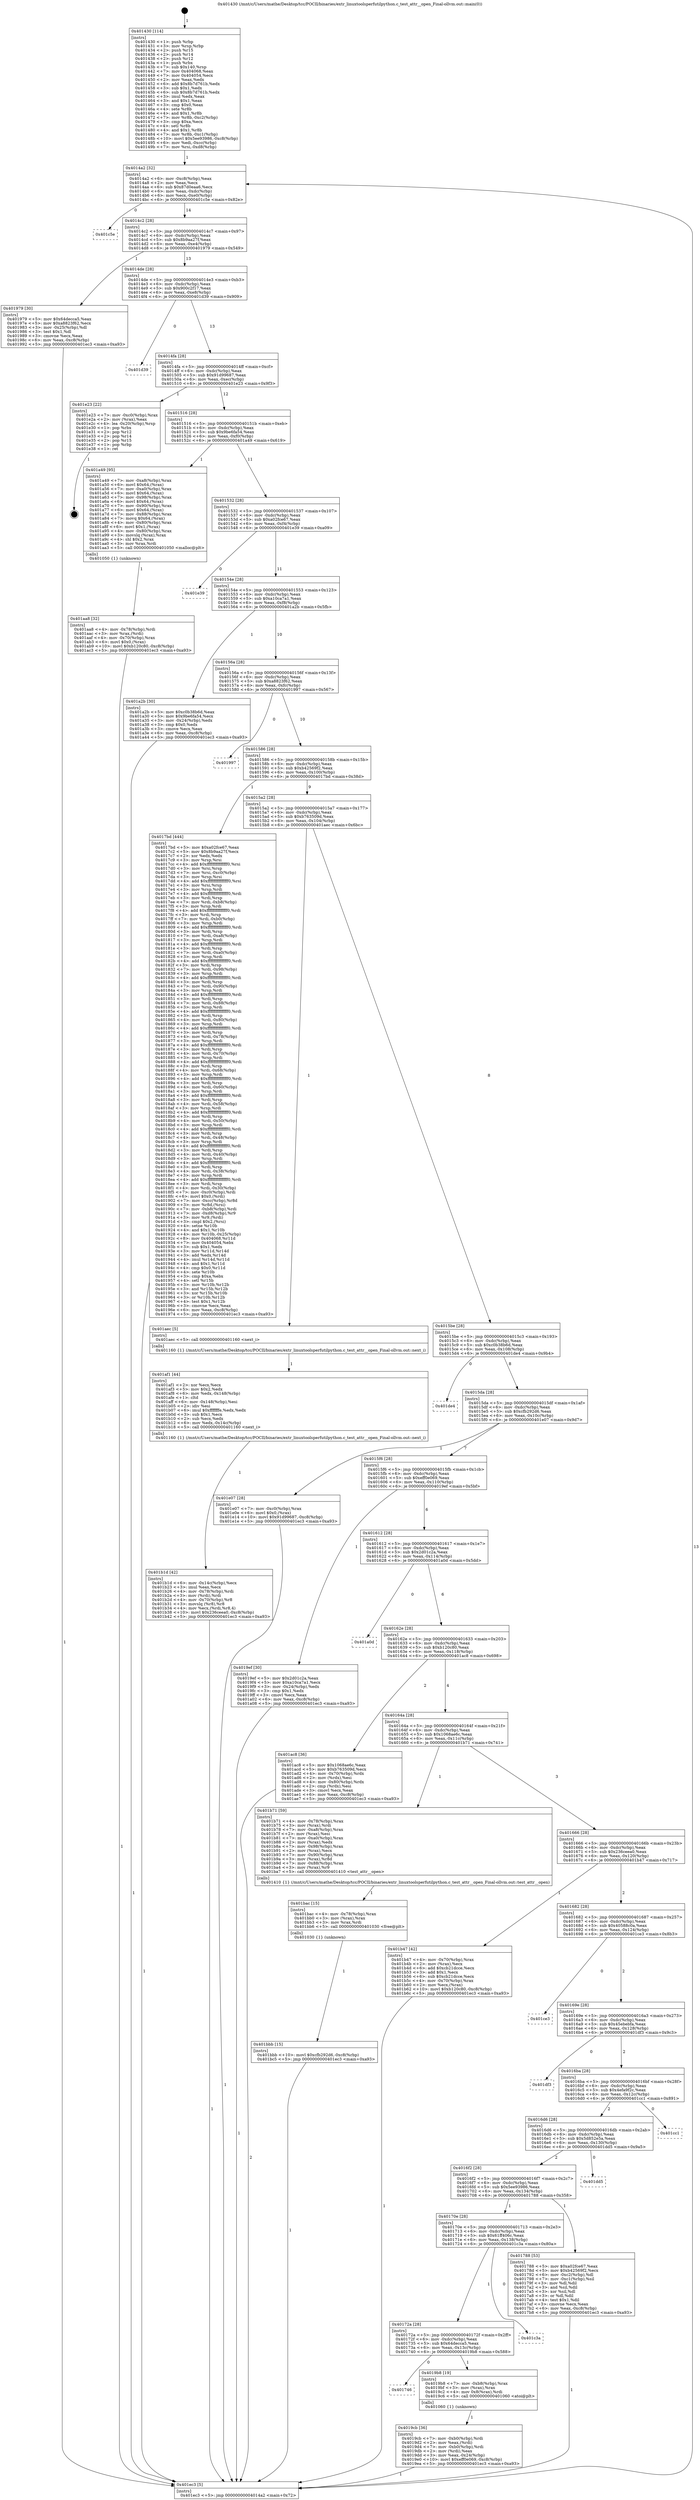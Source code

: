 digraph "0x401430" {
  label = "0x401430 (/mnt/c/Users/mathe/Desktop/tcc/POCII/binaries/extr_linuxtoolsperfutilpython.c_test_attr__open_Final-ollvm.out::main(0))"
  labelloc = "t"
  node[shape=record]

  Entry [label="",width=0.3,height=0.3,shape=circle,fillcolor=black,style=filled]
  "0x4014a2" [label="{
     0x4014a2 [32]\l
     | [instrs]\l
     &nbsp;&nbsp;0x4014a2 \<+6\>: mov -0xc8(%rbp),%eax\l
     &nbsp;&nbsp;0x4014a8 \<+2\>: mov %eax,%ecx\l
     &nbsp;&nbsp;0x4014aa \<+6\>: sub $0x87d0eaa6,%ecx\l
     &nbsp;&nbsp;0x4014b0 \<+6\>: mov %eax,-0xdc(%rbp)\l
     &nbsp;&nbsp;0x4014b6 \<+6\>: mov %ecx,-0xe0(%rbp)\l
     &nbsp;&nbsp;0x4014bc \<+6\>: je 0000000000401c5e \<main+0x82e\>\l
  }"]
  "0x401c5e" [label="{
     0x401c5e\l
  }", style=dashed]
  "0x4014c2" [label="{
     0x4014c2 [28]\l
     | [instrs]\l
     &nbsp;&nbsp;0x4014c2 \<+5\>: jmp 00000000004014c7 \<main+0x97\>\l
     &nbsp;&nbsp;0x4014c7 \<+6\>: mov -0xdc(%rbp),%eax\l
     &nbsp;&nbsp;0x4014cd \<+5\>: sub $0x8b9aa27f,%eax\l
     &nbsp;&nbsp;0x4014d2 \<+6\>: mov %eax,-0xe4(%rbp)\l
     &nbsp;&nbsp;0x4014d8 \<+6\>: je 0000000000401979 \<main+0x549\>\l
  }"]
  Exit [label="",width=0.3,height=0.3,shape=circle,fillcolor=black,style=filled,peripheries=2]
  "0x401979" [label="{
     0x401979 [30]\l
     | [instrs]\l
     &nbsp;&nbsp;0x401979 \<+5\>: mov $0x64decca5,%eax\l
     &nbsp;&nbsp;0x40197e \<+5\>: mov $0xa8823f62,%ecx\l
     &nbsp;&nbsp;0x401983 \<+3\>: mov -0x25(%rbp),%dl\l
     &nbsp;&nbsp;0x401986 \<+3\>: test $0x1,%dl\l
     &nbsp;&nbsp;0x401989 \<+3\>: cmovne %ecx,%eax\l
     &nbsp;&nbsp;0x40198c \<+6\>: mov %eax,-0xc8(%rbp)\l
     &nbsp;&nbsp;0x401992 \<+5\>: jmp 0000000000401ec3 \<main+0xa93\>\l
  }"]
  "0x4014de" [label="{
     0x4014de [28]\l
     | [instrs]\l
     &nbsp;&nbsp;0x4014de \<+5\>: jmp 00000000004014e3 \<main+0xb3\>\l
     &nbsp;&nbsp;0x4014e3 \<+6\>: mov -0xdc(%rbp),%eax\l
     &nbsp;&nbsp;0x4014e9 \<+5\>: sub $0x900c2f17,%eax\l
     &nbsp;&nbsp;0x4014ee \<+6\>: mov %eax,-0xe8(%rbp)\l
     &nbsp;&nbsp;0x4014f4 \<+6\>: je 0000000000401d39 \<main+0x909\>\l
  }"]
  "0x401bbb" [label="{
     0x401bbb [15]\l
     | [instrs]\l
     &nbsp;&nbsp;0x401bbb \<+10\>: movl $0xcfb292d6,-0xc8(%rbp)\l
     &nbsp;&nbsp;0x401bc5 \<+5\>: jmp 0000000000401ec3 \<main+0xa93\>\l
  }"]
  "0x401d39" [label="{
     0x401d39\l
  }", style=dashed]
  "0x4014fa" [label="{
     0x4014fa [28]\l
     | [instrs]\l
     &nbsp;&nbsp;0x4014fa \<+5\>: jmp 00000000004014ff \<main+0xcf\>\l
     &nbsp;&nbsp;0x4014ff \<+6\>: mov -0xdc(%rbp),%eax\l
     &nbsp;&nbsp;0x401505 \<+5\>: sub $0x91d99687,%eax\l
     &nbsp;&nbsp;0x40150a \<+6\>: mov %eax,-0xec(%rbp)\l
     &nbsp;&nbsp;0x401510 \<+6\>: je 0000000000401e23 \<main+0x9f3\>\l
  }"]
  "0x401bac" [label="{
     0x401bac [15]\l
     | [instrs]\l
     &nbsp;&nbsp;0x401bac \<+4\>: mov -0x78(%rbp),%rax\l
     &nbsp;&nbsp;0x401bb0 \<+3\>: mov (%rax),%rax\l
     &nbsp;&nbsp;0x401bb3 \<+3\>: mov %rax,%rdi\l
     &nbsp;&nbsp;0x401bb6 \<+5\>: call 0000000000401030 \<free@plt\>\l
     | [calls]\l
     &nbsp;&nbsp;0x401030 \{1\} (unknown)\l
  }"]
  "0x401e23" [label="{
     0x401e23 [22]\l
     | [instrs]\l
     &nbsp;&nbsp;0x401e23 \<+7\>: mov -0xc0(%rbp),%rax\l
     &nbsp;&nbsp;0x401e2a \<+2\>: mov (%rax),%eax\l
     &nbsp;&nbsp;0x401e2c \<+4\>: lea -0x20(%rbp),%rsp\l
     &nbsp;&nbsp;0x401e30 \<+1\>: pop %rbx\l
     &nbsp;&nbsp;0x401e31 \<+2\>: pop %r12\l
     &nbsp;&nbsp;0x401e33 \<+2\>: pop %r14\l
     &nbsp;&nbsp;0x401e35 \<+2\>: pop %r15\l
     &nbsp;&nbsp;0x401e37 \<+1\>: pop %rbp\l
     &nbsp;&nbsp;0x401e38 \<+1\>: ret\l
  }"]
  "0x401516" [label="{
     0x401516 [28]\l
     | [instrs]\l
     &nbsp;&nbsp;0x401516 \<+5\>: jmp 000000000040151b \<main+0xeb\>\l
     &nbsp;&nbsp;0x40151b \<+6\>: mov -0xdc(%rbp),%eax\l
     &nbsp;&nbsp;0x401521 \<+5\>: sub $0x9be6fa54,%eax\l
     &nbsp;&nbsp;0x401526 \<+6\>: mov %eax,-0xf0(%rbp)\l
     &nbsp;&nbsp;0x40152c \<+6\>: je 0000000000401a49 \<main+0x619\>\l
  }"]
  "0x401b1d" [label="{
     0x401b1d [42]\l
     | [instrs]\l
     &nbsp;&nbsp;0x401b1d \<+6\>: mov -0x14c(%rbp),%ecx\l
     &nbsp;&nbsp;0x401b23 \<+3\>: imul %eax,%ecx\l
     &nbsp;&nbsp;0x401b26 \<+4\>: mov -0x78(%rbp),%rdi\l
     &nbsp;&nbsp;0x401b2a \<+3\>: mov (%rdi),%rdi\l
     &nbsp;&nbsp;0x401b2d \<+4\>: mov -0x70(%rbp),%r8\l
     &nbsp;&nbsp;0x401b31 \<+3\>: movslq (%r8),%r8\l
     &nbsp;&nbsp;0x401b34 \<+4\>: mov %ecx,(%rdi,%r8,4)\l
     &nbsp;&nbsp;0x401b38 \<+10\>: movl $0x236ceea0,-0xc8(%rbp)\l
     &nbsp;&nbsp;0x401b42 \<+5\>: jmp 0000000000401ec3 \<main+0xa93\>\l
  }"]
  "0x401a49" [label="{
     0x401a49 [95]\l
     | [instrs]\l
     &nbsp;&nbsp;0x401a49 \<+7\>: mov -0xa8(%rbp),%rax\l
     &nbsp;&nbsp;0x401a50 \<+6\>: movl $0x64,(%rax)\l
     &nbsp;&nbsp;0x401a56 \<+7\>: mov -0xa0(%rbp),%rax\l
     &nbsp;&nbsp;0x401a5d \<+6\>: movl $0x64,(%rax)\l
     &nbsp;&nbsp;0x401a63 \<+7\>: mov -0x98(%rbp),%rax\l
     &nbsp;&nbsp;0x401a6a \<+6\>: movl $0x64,(%rax)\l
     &nbsp;&nbsp;0x401a70 \<+7\>: mov -0x90(%rbp),%rax\l
     &nbsp;&nbsp;0x401a77 \<+6\>: movl $0x64,(%rax)\l
     &nbsp;&nbsp;0x401a7d \<+7\>: mov -0x88(%rbp),%rax\l
     &nbsp;&nbsp;0x401a84 \<+7\>: movq $0x64,(%rax)\l
     &nbsp;&nbsp;0x401a8b \<+4\>: mov -0x80(%rbp),%rax\l
     &nbsp;&nbsp;0x401a8f \<+6\>: movl $0x1,(%rax)\l
     &nbsp;&nbsp;0x401a95 \<+4\>: mov -0x80(%rbp),%rax\l
     &nbsp;&nbsp;0x401a99 \<+3\>: movslq (%rax),%rax\l
     &nbsp;&nbsp;0x401a9c \<+4\>: shl $0x2,%rax\l
     &nbsp;&nbsp;0x401aa0 \<+3\>: mov %rax,%rdi\l
     &nbsp;&nbsp;0x401aa3 \<+5\>: call 0000000000401050 \<malloc@plt\>\l
     | [calls]\l
     &nbsp;&nbsp;0x401050 \{1\} (unknown)\l
  }"]
  "0x401532" [label="{
     0x401532 [28]\l
     | [instrs]\l
     &nbsp;&nbsp;0x401532 \<+5\>: jmp 0000000000401537 \<main+0x107\>\l
     &nbsp;&nbsp;0x401537 \<+6\>: mov -0xdc(%rbp),%eax\l
     &nbsp;&nbsp;0x40153d \<+5\>: sub $0xa02fce67,%eax\l
     &nbsp;&nbsp;0x401542 \<+6\>: mov %eax,-0xf4(%rbp)\l
     &nbsp;&nbsp;0x401548 \<+6\>: je 0000000000401e39 \<main+0xa09\>\l
  }"]
  "0x401af1" [label="{
     0x401af1 [44]\l
     | [instrs]\l
     &nbsp;&nbsp;0x401af1 \<+2\>: xor %ecx,%ecx\l
     &nbsp;&nbsp;0x401af3 \<+5\>: mov $0x2,%edx\l
     &nbsp;&nbsp;0x401af8 \<+6\>: mov %edx,-0x148(%rbp)\l
     &nbsp;&nbsp;0x401afe \<+1\>: cltd\l
     &nbsp;&nbsp;0x401aff \<+6\>: mov -0x148(%rbp),%esi\l
     &nbsp;&nbsp;0x401b05 \<+2\>: idiv %esi\l
     &nbsp;&nbsp;0x401b07 \<+6\>: imul $0xfffffffe,%edx,%edx\l
     &nbsp;&nbsp;0x401b0d \<+3\>: sub $0x1,%ecx\l
     &nbsp;&nbsp;0x401b10 \<+2\>: sub %ecx,%edx\l
     &nbsp;&nbsp;0x401b12 \<+6\>: mov %edx,-0x14c(%rbp)\l
     &nbsp;&nbsp;0x401b18 \<+5\>: call 0000000000401160 \<next_i\>\l
     | [calls]\l
     &nbsp;&nbsp;0x401160 \{1\} (/mnt/c/Users/mathe/Desktop/tcc/POCII/binaries/extr_linuxtoolsperfutilpython.c_test_attr__open_Final-ollvm.out::next_i)\l
  }"]
  "0x401e39" [label="{
     0x401e39\l
  }", style=dashed]
  "0x40154e" [label="{
     0x40154e [28]\l
     | [instrs]\l
     &nbsp;&nbsp;0x40154e \<+5\>: jmp 0000000000401553 \<main+0x123\>\l
     &nbsp;&nbsp;0x401553 \<+6\>: mov -0xdc(%rbp),%eax\l
     &nbsp;&nbsp;0x401559 \<+5\>: sub $0xa10ca7a1,%eax\l
     &nbsp;&nbsp;0x40155e \<+6\>: mov %eax,-0xf8(%rbp)\l
     &nbsp;&nbsp;0x401564 \<+6\>: je 0000000000401a2b \<main+0x5fb\>\l
  }"]
  "0x401aa8" [label="{
     0x401aa8 [32]\l
     | [instrs]\l
     &nbsp;&nbsp;0x401aa8 \<+4\>: mov -0x78(%rbp),%rdi\l
     &nbsp;&nbsp;0x401aac \<+3\>: mov %rax,(%rdi)\l
     &nbsp;&nbsp;0x401aaf \<+4\>: mov -0x70(%rbp),%rax\l
     &nbsp;&nbsp;0x401ab3 \<+6\>: movl $0x0,(%rax)\l
     &nbsp;&nbsp;0x401ab9 \<+10\>: movl $0xb120c80,-0xc8(%rbp)\l
     &nbsp;&nbsp;0x401ac3 \<+5\>: jmp 0000000000401ec3 \<main+0xa93\>\l
  }"]
  "0x401a2b" [label="{
     0x401a2b [30]\l
     | [instrs]\l
     &nbsp;&nbsp;0x401a2b \<+5\>: mov $0xc0b38b6d,%eax\l
     &nbsp;&nbsp;0x401a30 \<+5\>: mov $0x9be6fa54,%ecx\l
     &nbsp;&nbsp;0x401a35 \<+3\>: mov -0x24(%rbp),%edx\l
     &nbsp;&nbsp;0x401a38 \<+3\>: cmp $0x0,%edx\l
     &nbsp;&nbsp;0x401a3b \<+3\>: cmove %ecx,%eax\l
     &nbsp;&nbsp;0x401a3e \<+6\>: mov %eax,-0xc8(%rbp)\l
     &nbsp;&nbsp;0x401a44 \<+5\>: jmp 0000000000401ec3 \<main+0xa93\>\l
  }"]
  "0x40156a" [label="{
     0x40156a [28]\l
     | [instrs]\l
     &nbsp;&nbsp;0x40156a \<+5\>: jmp 000000000040156f \<main+0x13f\>\l
     &nbsp;&nbsp;0x40156f \<+6\>: mov -0xdc(%rbp),%eax\l
     &nbsp;&nbsp;0x401575 \<+5\>: sub $0xa8823f62,%eax\l
     &nbsp;&nbsp;0x40157a \<+6\>: mov %eax,-0xfc(%rbp)\l
     &nbsp;&nbsp;0x401580 \<+6\>: je 0000000000401997 \<main+0x567\>\l
  }"]
  "0x4019cb" [label="{
     0x4019cb [36]\l
     | [instrs]\l
     &nbsp;&nbsp;0x4019cb \<+7\>: mov -0xb0(%rbp),%rdi\l
     &nbsp;&nbsp;0x4019d2 \<+2\>: mov %eax,(%rdi)\l
     &nbsp;&nbsp;0x4019d4 \<+7\>: mov -0xb0(%rbp),%rdi\l
     &nbsp;&nbsp;0x4019db \<+2\>: mov (%rdi),%eax\l
     &nbsp;&nbsp;0x4019dd \<+3\>: mov %eax,-0x24(%rbp)\l
     &nbsp;&nbsp;0x4019e0 \<+10\>: movl $0xeff0e069,-0xc8(%rbp)\l
     &nbsp;&nbsp;0x4019ea \<+5\>: jmp 0000000000401ec3 \<main+0xa93\>\l
  }"]
  "0x401997" [label="{
     0x401997\l
  }", style=dashed]
  "0x401586" [label="{
     0x401586 [28]\l
     | [instrs]\l
     &nbsp;&nbsp;0x401586 \<+5\>: jmp 000000000040158b \<main+0x15b\>\l
     &nbsp;&nbsp;0x40158b \<+6\>: mov -0xdc(%rbp),%eax\l
     &nbsp;&nbsp;0x401591 \<+5\>: sub $0xb42569f2,%eax\l
     &nbsp;&nbsp;0x401596 \<+6\>: mov %eax,-0x100(%rbp)\l
     &nbsp;&nbsp;0x40159c \<+6\>: je 00000000004017bd \<main+0x38d\>\l
  }"]
  "0x401746" [label="{
     0x401746\l
  }", style=dashed]
  "0x4017bd" [label="{
     0x4017bd [444]\l
     | [instrs]\l
     &nbsp;&nbsp;0x4017bd \<+5\>: mov $0xa02fce67,%eax\l
     &nbsp;&nbsp;0x4017c2 \<+5\>: mov $0x8b9aa27f,%ecx\l
     &nbsp;&nbsp;0x4017c7 \<+2\>: xor %edx,%edx\l
     &nbsp;&nbsp;0x4017c9 \<+3\>: mov %rsp,%rsi\l
     &nbsp;&nbsp;0x4017cc \<+4\>: add $0xfffffffffffffff0,%rsi\l
     &nbsp;&nbsp;0x4017d0 \<+3\>: mov %rsi,%rsp\l
     &nbsp;&nbsp;0x4017d3 \<+7\>: mov %rsi,-0xc0(%rbp)\l
     &nbsp;&nbsp;0x4017da \<+3\>: mov %rsp,%rsi\l
     &nbsp;&nbsp;0x4017dd \<+4\>: add $0xfffffffffffffff0,%rsi\l
     &nbsp;&nbsp;0x4017e1 \<+3\>: mov %rsi,%rsp\l
     &nbsp;&nbsp;0x4017e4 \<+3\>: mov %rsp,%rdi\l
     &nbsp;&nbsp;0x4017e7 \<+4\>: add $0xfffffffffffffff0,%rdi\l
     &nbsp;&nbsp;0x4017eb \<+3\>: mov %rdi,%rsp\l
     &nbsp;&nbsp;0x4017ee \<+7\>: mov %rdi,-0xb8(%rbp)\l
     &nbsp;&nbsp;0x4017f5 \<+3\>: mov %rsp,%rdi\l
     &nbsp;&nbsp;0x4017f8 \<+4\>: add $0xfffffffffffffff0,%rdi\l
     &nbsp;&nbsp;0x4017fc \<+3\>: mov %rdi,%rsp\l
     &nbsp;&nbsp;0x4017ff \<+7\>: mov %rdi,-0xb0(%rbp)\l
     &nbsp;&nbsp;0x401806 \<+3\>: mov %rsp,%rdi\l
     &nbsp;&nbsp;0x401809 \<+4\>: add $0xfffffffffffffff0,%rdi\l
     &nbsp;&nbsp;0x40180d \<+3\>: mov %rdi,%rsp\l
     &nbsp;&nbsp;0x401810 \<+7\>: mov %rdi,-0xa8(%rbp)\l
     &nbsp;&nbsp;0x401817 \<+3\>: mov %rsp,%rdi\l
     &nbsp;&nbsp;0x40181a \<+4\>: add $0xfffffffffffffff0,%rdi\l
     &nbsp;&nbsp;0x40181e \<+3\>: mov %rdi,%rsp\l
     &nbsp;&nbsp;0x401821 \<+7\>: mov %rdi,-0xa0(%rbp)\l
     &nbsp;&nbsp;0x401828 \<+3\>: mov %rsp,%rdi\l
     &nbsp;&nbsp;0x40182b \<+4\>: add $0xfffffffffffffff0,%rdi\l
     &nbsp;&nbsp;0x40182f \<+3\>: mov %rdi,%rsp\l
     &nbsp;&nbsp;0x401832 \<+7\>: mov %rdi,-0x98(%rbp)\l
     &nbsp;&nbsp;0x401839 \<+3\>: mov %rsp,%rdi\l
     &nbsp;&nbsp;0x40183c \<+4\>: add $0xfffffffffffffff0,%rdi\l
     &nbsp;&nbsp;0x401840 \<+3\>: mov %rdi,%rsp\l
     &nbsp;&nbsp;0x401843 \<+7\>: mov %rdi,-0x90(%rbp)\l
     &nbsp;&nbsp;0x40184a \<+3\>: mov %rsp,%rdi\l
     &nbsp;&nbsp;0x40184d \<+4\>: add $0xfffffffffffffff0,%rdi\l
     &nbsp;&nbsp;0x401851 \<+3\>: mov %rdi,%rsp\l
     &nbsp;&nbsp;0x401854 \<+7\>: mov %rdi,-0x88(%rbp)\l
     &nbsp;&nbsp;0x40185b \<+3\>: mov %rsp,%rdi\l
     &nbsp;&nbsp;0x40185e \<+4\>: add $0xfffffffffffffff0,%rdi\l
     &nbsp;&nbsp;0x401862 \<+3\>: mov %rdi,%rsp\l
     &nbsp;&nbsp;0x401865 \<+4\>: mov %rdi,-0x80(%rbp)\l
     &nbsp;&nbsp;0x401869 \<+3\>: mov %rsp,%rdi\l
     &nbsp;&nbsp;0x40186c \<+4\>: add $0xfffffffffffffff0,%rdi\l
     &nbsp;&nbsp;0x401870 \<+3\>: mov %rdi,%rsp\l
     &nbsp;&nbsp;0x401873 \<+4\>: mov %rdi,-0x78(%rbp)\l
     &nbsp;&nbsp;0x401877 \<+3\>: mov %rsp,%rdi\l
     &nbsp;&nbsp;0x40187a \<+4\>: add $0xfffffffffffffff0,%rdi\l
     &nbsp;&nbsp;0x40187e \<+3\>: mov %rdi,%rsp\l
     &nbsp;&nbsp;0x401881 \<+4\>: mov %rdi,-0x70(%rbp)\l
     &nbsp;&nbsp;0x401885 \<+3\>: mov %rsp,%rdi\l
     &nbsp;&nbsp;0x401888 \<+4\>: add $0xfffffffffffffff0,%rdi\l
     &nbsp;&nbsp;0x40188c \<+3\>: mov %rdi,%rsp\l
     &nbsp;&nbsp;0x40188f \<+4\>: mov %rdi,-0x68(%rbp)\l
     &nbsp;&nbsp;0x401893 \<+3\>: mov %rsp,%rdi\l
     &nbsp;&nbsp;0x401896 \<+4\>: add $0xfffffffffffffff0,%rdi\l
     &nbsp;&nbsp;0x40189a \<+3\>: mov %rdi,%rsp\l
     &nbsp;&nbsp;0x40189d \<+4\>: mov %rdi,-0x60(%rbp)\l
     &nbsp;&nbsp;0x4018a1 \<+3\>: mov %rsp,%rdi\l
     &nbsp;&nbsp;0x4018a4 \<+4\>: add $0xfffffffffffffff0,%rdi\l
     &nbsp;&nbsp;0x4018a8 \<+3\>: mov %rdi,%rsp\l
     &nbsp;&nbsp;0x4018ab \<+4\>: mov %rdi,-0x58(%rbp)\l
     &nbsp;&nbsp;0x4018af \<+3\>: mov %rsp,%rdi\l
     &nbsp;&nbsp;0x4018b2 \<+4\>: add $0xfffffffffffffff0,%rdi\l
     &nbsp;&nbsp;0x4018b6 \<+3\>: mov %rdi,%rsp\l
     &nbsp;&nbsp;0x4018b9 \<+4\>: mov %rdi,-0x50(%rbp)\l
     &nbsp;&nbsp;0x4018bd \<+3\>: mov %rsp,%rdi\l
     &nbsp;&nbsp;0x4018c0 \<+4\>: add $0xfffffffffffffff0,%rdi\l
     &nbsp;&nbsp;0x4018c4 \<+3\>: mov %rdi,%rsp\l
     &nbsp;&nbsp;0x4018c7 \<+4\>: mov %rdi,-0x48(%rbp)\l
     &nbsp;&nbsp;0x4018cb \<+3\>: mov %rsp,%rdi\l
     &nbsp;&nbsp;0x4018ce \<+4\>: add $0xfffffffffffffff0,%rdi\l
     &nbsp;&nbsp;0x4018d2 \<+3\>: mov %rdi,%rsp\l
     &nbsp;&nbsp;0x4018d5 \<+4\>: mov %rdi,-0x40(%rbp)\l
     &nbsp;&nbsp;0x4018d9 \<+3\>: mov %rsp,%rdi\l
     &nbsp;&nbsp;0x4018dc \<+4\>: add $0xfffffffffffffff0,%rdi\l
     &nbsp;&nbsp;0x4018e0 \<+3\>: mov %rdi,%rsp\l
     &nbsp;&nbsp;0x4018e3 \<+4\>: mov %rdi,-0x38(%rbp)\l
     &nbsp;&nbsp;0x4018e7 \<+3\>: mov %rsp,%rdi\l
     &nbsp;&nbsp;0x4018ea \<+4\>: add $0xfffffffffffffff0,%rdi\l
     &nbsp;&nbsp;0x4018ee \<+3\>: mov %rdi,%rsp\l
     &nbsp;&nbsp;0x4018f1 \<+4\>: mov %rdi,-0x30(%rbp)\l
     &nbsp;&nbsp;0x4018f5 \<+7\>: mov -0xc0(%rbp),%rdi\l
     &nbsp;&nbsp;0x4018fc \<+6\>: movl $0x0,(%rdi)\l
     &nbsp;&nbsp;0x401902 \<+7\>: mov -0xcc(%rbp),%r8d\l
     &nbsp;&nbsp;0x401909 \<+3\>: mov %r8d,(%rsi)\l
     &nbsp;&nbsp;0x40190c \<+7\>: mov -0xb8(%rbp),%rdi\l
     &nbsp;&nbsp;0x401913 \<+7\>: mov -0xd8(%rbp),%r9\l
     &nbsp;&nbsp;0x40191a \<+3\>: mov %r9,(%rdi)\l
     &nbsp;&nbsp;0x40191d \<+3\>: cmpl $0x2,(%rsi)\l
     &nbsp;&nbsp;0x401920 \<+4\>: setne %r10b\l
     &nbsp;&nbsp;0x401924 \<+4\>: and $0x1,%r10b\l
     &nbsp;&nbsp;0x401928 \<+4\>: mov %r10b,-0x25(%rbp)\l
     &nbsp;&nbsp;0x40192c \<+8\>: mov 0x404068,%r11d\l
     &nbsp;&nbsp;0x401934 \<+7\>: mov 0x404054,%ebx\l
     &nbsp;&nbsp;0x40193b \<+3\>: sub $0x1,%edx\l
     &nbsp;&nbsp;0x40193e \<+3\>: mov %r11d,%r14d\l
     &nbsp;&nbsp;0x401941 \<+3\>: add %edx,%r14d\l
     &nbsp;&nbsp;0x401944 \<+4\>: imul %r14d,%r11d\l
     &nbsp;&nbsp;0x401948 \<+4\>: and $0x1,%r11d\l
     &nbsp;&nbsp;0x40194c \<+4\>: cmp $0x0,%r11d\l
     &nbsp;&nbsp;0x401950 \<+4\>: sete %r10b\l
     &nbsp;&nbsp;0x401954 \<+3\>: cmp $0xa,%ebx\l
     &nbsp;&nbsp;0x401957 \<+4\>: setl %r15b\l
     &nbsp;&nbsp;0x40195b \<+3\>: mov %r10b,%r12b\l
     &nbsp;&nbsp;0x40195e \<+3\>: and %r15b,%r12b\l
     &nbsp;&nbsp;0x401961 \<+3\>: xor %r15b,%r10b\l
     &nbsp;&nbsp;0x401964 \<+3\>: or %r10b,%r12b\l
     &nbsp;&nbsp;0x401967 \<+4\>: test $0x1,%r12b\l
     &nbsp;&nbsp;0x40196b \<+3\>: cmovne %ecx,%eax\l
     &nbsp;&nbsp;0x40196e \<+6\>: mov %eax,-0xc8(%rbp)\l
     &nbsp;&nbsp;0x401974 \<+5\>: jmp 0000000000401ec3 \<main+0xa93\>\l
  }"]
  "0x4015a2" [label="{
     0x4015a2 [28]\l
     | [instrs]\l
     &nbsp;&nbsp;0x4015a2 \<+5\>: jmp 00000000004015a7 \<main+0x177\>\l
     &nbsp;&nbsp;0x4015a7 \<+6\>: mov -0xdc(%rbp),%eax\l
     &nbsp;&nbsp;0x4015ad \<+5\>: sub $0xb763509d,%eax\l
     &nbsp;&nbsp;0x4015b2 \<+6\>: mov %eax,-0x104(%rbp)\l
     &nbsp;&nbsp;0x4015b8 \<+6\>: je 0000000000401aec \<main+0x6bc\>\l
  }"]
  "0x4019b8" [label="{
     0x4019b8 [19]\l
     | [instrs]\l
     &nbsp;&nbsp;0x4019b8 \<+7\>: mov -0xb8(%rbp),%rax\l
     &nbsp;&nbsp;0x4019bf \<+3\>: mov (%rax),%rax\l
     &nbsp;&nbsp;0x4019c2 \<+4\>: mov 0x8(%rax),%rdi\l
     &nbsp;&nbsp;0x4019c6 \<+5\>: call 0000000000401060 \<atoi@plt\>\l
     | [calls]\l
     &nbsp;&nbsp;0x401060 \{1\} (unknown)\l
  }"]
  "0x401aec" [label="{
     0x401aec [5]\l
     | [instrs]\l
     &nbsp;&nbsp;0x401aec \<+5\>: call 0000000000401160 \<next_i\>\l
     | [calls]\l
     &nbsp;&nbsp;0x401160 \{1\} (/mnt/c/Users/mathe/Desktop/tcc/POCII/binaries/extr_linuxtoolsperfutilpython.c_test_attr__open_Final-ollvm.out::next_i)\l
  }"]
  "0x4015be" [label="{
     0x4015be [28]\l
     | [instrs]\l
     &nbsp;&nbsp;0x4015be \<+5\>: jmp 00000000004015c3 \<main+0x193\>\l
     &nbsp;&nbsp;0x4015c3 \<+6\>: mov -0xdc(%rbp),%eax\l
     &nbsp;&nbsp;0x4015c9 \<+5\>: sub $0xc0b38b6d,%eax\l
     &nbsp;&nbsp;0x4015ce \<+6\>: mov %eax,-0x108(%rbp)\l
     &nbsp;&nbsp;0x4015d4 \<+6\>: je 0000000000401de4 \<main+0x9b4\>\l
  }"]
  "0x40172a" [label="{
     0x40172a [28]\l
     | [instrs]\l
     &nbsp;&nbsp;0x40172a \<+5\>: jmp 000000000040172f \<main+0x2ff\>\l
     &nbsp;&nbsp;0x40172f \<+6\>: mov -0xdc(%rbp),%eax\l
     &nbsp;&nbsp;0x401735 \<+5\>: sub $0x64decca5,%eax\l
     &nbsp;&nbsp;0x40173a \<+6\>: mov %eax,-0x13c(%rbp)\l
     &nbsp;&nbsp;0x401740 \<+6\>: je 00000000004019b8 \<main+0x588\>\l
  }"]
  "0x401de4" [label="{
     0x401de4\l
  }", style=dashed]
  "0x4015da" [label="{
     0x4015da [28]\l
     | [instrs]\l
     &nbsp;&nbsp;0x4015da \<+5\>: jmp 00000000004015df \<main+0x1af\>\l
     &nbsp;&nbsp;0x4015df \<+6\>: mov -0xdc(%rbp),%eax\l
     &nbsp;&nbsp;0x4015e5 \<+5\>: sub $0xcfb292d6,%eax\l
     &nbsp;&nbsp;0x4015ea \<+6\>: mov %eax,-0x10c(%rbp)\l
     &nbsp;&nbsp;0x4015f0 \<+6\>: je 0000000000401e07 \<main+0x9d7\>\l
  }"]
  "0x401c3a" [label="{
     0x401c3a\l
  }", style=dashed]
  "0x401e07" [label="{
     0x401e07 [28]\l
     | [instrs]\l
     &nbsp;&nbsp;0x401e07 \<+7\>: mov -0xc0(%rbp),%rax\l
     &nbsp;&nbsp;0x401e0e \<+6\>: movl $0x0,(%rax)\l
     &nbsp;&nbsp;0x401e14 \<+10\>: movl $0x91d99687,-0xc8(%rbp)\l
     &nbsp;&nbsp;0x401e1e \<+5\>: jmp 0000000000401ec3 \<main+0xa93\>\l
  }"]
  "0x4015f6" [label="{
     0x4015f6 [28]\l
     | [instrs]\l
     &nbsp;&nbsp;0x4015f6 \<+5\>: jmp 00000000004015fb \<main+0x1cb\>\l
     &nbsp;&nbsp;0x4015fb \<+6\>: mov -0xdc(%rbp),%eax\l
     &nbsp;&nbsp;0x401601 \<+5\>: sub $0xeff0e069,%eax\l
     &nbsp;&nbsp;0x401606 \<+6\>: mov %eax,-0x110(%rbp)\l
     &nbsp;&nbsp;0x40160c \<+6\>: je 00000000004019ef \<main+0x5bf\>\l
  }"]
  "0x401430" [label="{
     0x401430 [114]\l
     | [instrs]\l
     &nbsp;&nbsp;0x401430 \<+1\>: push %rbp\l
     &nbsp;&nbsp;0x401431 \<+3\>: mov %rsp,%rbp\l
     &nbsp;&nbsp;0x401434 \<+2\>: push %r15\l
     &nbsp;&nbsp;0x401436 \<+2\>: push %r14\l
     &nbsp;&nbsp;0x401438 \<+2\>: push %r12\l
     &nbsp;&nbsp;0x40143a \<+1\>: push %rbx\l
     &nbsp;&nbsp;0x40143b \<+7\>: sub $0x140,%rsp\l
     &nbsp;&nbsp;0x401442 \<+7\>: mov 0x404068,%eax\l
     &nbsp;&nbsp;0x401449 \<+7\>: mov 0x404054,%ecx\l
     &nbsp;&nbsp;0x401450 \<+2\>: mov %eax,%edx\l
     &nbsp;&nbsp;0x401452 \<+6\>: add $0x8b7d761b,%edx\l
     &nbsp;&nbsp;0x401458 \<+3\>: sub $0x1,%edx\l
     &nbsp;&nbsp;0x40145b \<+6\>: sub $0x8b7d761b,%edx\l
     &nbsp;&nbsp;0x401461 \<+3\>: imul %edx,%eax\l
     &nbsp;&nbsp;0x401464 \<+3\>: and $0x1,%eax\l
     &nbsp;&nbsp;0x401467 \<+3\>: cmp $0x0,%eax\l
     &nbsp;&nbsp;0x40146a \<+4\>: sete %r8b\l
     &nbsp;&nbsp;0x40146e \<+4\>: and $0x1,%r8b\l
     &nbsp;&nbsp;0x401472 \<+7\>: mov %r8b,-0xc2(%rbp)\l
     &nbsp;&nbsp;0x401479 \<+3\>: cmp $0xa,%ecx\l
     &nbsp;&nbsp;0x40147c \<+4\>: setl %r8b\l
     &nbsp;&nbsp;0x401480 \<+4\>: and $0x1,%r8b\l
     &nbsp;&nbsp;0x401484 \<+7\>: mov %r8b,-0xc1(%rbp)\l
     &nbsp;&nbsp;0x40148b \<+10\>: movl $0x5ee93986,-0xc8(%rbp)\l
     &nbsp;&nbsp;0x401495 \<+6\>: mov %edi,-0xcc(%rbp)\l
     &nbsp;&nbsp;0x40149b \<+7\>: mov %rsi,-0xd8(%rbp)\l
  }"]
  "0x4019ef" [label="{
     0x4019ef [30]\l
     | [instrs]\l
     &nbsp;&nbsp;0x4019ef \<+5\>: mov $0x2d01c2a,%eax\l
     &nbsp;&nbsp;0x4019f4 \<+5\>: mov $0xa10ca7a1,%ecx\l
     &nbsp;&nbsp;0x4019f9 \<+3\>: mov -0x24(%rbp),%edx\l
     &nbsp;&nbsp;0x4019fc \<+3\>: cmp $0x1,%edx\l
     &nbsp;&nbsp;0x4019ff \<+3\>: cmovl %ecx,%eax\l
     &nbsp;&nbsp;0x401a02 \<+6\>: mov %eax,-0xc8(%rbp)\l
     &nbsp;&nbsp;0x401a08 \<+5\>: jmp 0000000000401ec3 \<main+0xa93\>\l
  }"]
  "0x401612" [label="{
     0x401612 [28]\l
     | [instrs]\l
     &nbsp;&nbsp;0x401612 \<+5\>: jmp 0000000000401617 \<main+0x1e7\>\l
     &nbsp;&nbsp;0x401617 \<+6\>: mov -0xdc(%rbp),%eax\l
     &nbsp;&nbsp;0x40161d \<+5\>: sub $0x2d01c2a,%eax\l
     &nbsp;&nbsp;0x401622 \<+6\>: mov %eax,-0x114(%rbp)\l
     &nbsp;&nbsp;0x401628 \<+6\>: je 0000000000401a0d \<main+0x5dd\>\l
  }"]
  "0x401ec3" [label="{
     0x401ec3 [5]\l
     | [instrs]\l
     &nbsp;&nbsp;0x401ec3 \<+5\>: jmp 00000000004014a2 \<main+0x72\>\l
  }"]
  "0x401a0d" [label="{
     0x401a0d\l
  }", style=dashed]
  "0x40162e" [label="{
     0x40162e [28]\l
     | [instrs]\l
     &nbsp;&nbsp;0x40162e \<+5\>: jmp 0000000000401633 \<main+0x203\>\l
     &nbsp;&nbsp;0x401633 \<+6\>: mov -0xdc(%rbp),%eax\l
     &nbsp;&nbsp;0x401639 \<+5\>: sub $0xb120c80,%eax\l
     &nbsp;&nbsp;0x40163e \<+6\>: mov %eax,-0x118(%rbp)\l
     &nbsp;&nbsp;0x401644 \<+6\>: je 0000000000401ac8 \<main+0x698\>\l
  }"]
  "0x40170e" [label="{
     0x40170e [28]\l
     | [instrs]\l
     &nbsp;&nbsp;0x40170e \<+5\>: jmp 0000000000401713 \<main+0x2e3\>\l
     &nbsp;&nbsp;0x401713 \<+6\>: mov -0xdc(%rbp),%eax\l
     &nbsp;&nbsp;0x401719 \<+5\>: sub $0x61ff406c,%eax\l
     &nbsp;&nbsp;0x40171e \<+6\>: mov %eax,-0x138(%rbp)\l
     &nbsp;&nbsp;0x401724 \<+6\>: je 0000000000401c3a \<main+0x80a\>\l
  }"]
  "0x401ac8" [label="{
     0x401ac8 [36]\l
     | [instrs]\l
     &nbsp;&nbsp;0x401ac8 \<+5\>: mov $0x1068ae6c,%eax\l
     &nbsp;&nbsp;0x401acd \<+5\>: mov $0xb763509d,%ecx\l
     &nbsp;&nbsp;0x401ad2 \<+4\>: mov -0x70(%rbp),%rdx\l
     &nbsp;&nbsp;0x401ad6 \<+2\>: mov (%rdx),%esi\l
     &nbsp;&nbsp;0x401ad8 \<+4\>: mov -0x80(%rbp),%rdx\l
     &nbsp;&nbsp;0x401adc \<+2\>: cmp (%rdx),%esi\l
     &nbsp;&nbsp;0x401ade \<+3\>: cmovl %ecx,%eax\l
     &nbsp;&nbsp;0x401ae1 \<+6\>: mov %eax,-0xc8(%rbp)\l
     &nbsp;&nbsp;0x401ae7 \<+5\>: jmp 0000000000401ec3 \<main+0xa93\>\l
  }"]
  "0x40164a" [label="{
     0x40164a [28]\l
     | [instrs]\l
     &nbsp;&nbsp;0x40164a \<+5\>: jmp 000000000040164f \<main+0x21f\>\l
     &nbsp;&nbsp;0x40164f \<+6\>: mov -0xdc(%rbp),%eax\l
     &nbsp;&nbsp;0x401655 \<+5\>: sub $0x1068ae6c,%eax\l
     &nbsp;&nbsp;0x40165a \<+6\>: mov %eax,-0x11c(%rbp)\l
     &nbsp;&nbsp;0x401660 \<+6\>: je 0000000000401b71 \<main+0x741\>\l
  }"]
  "0x401788" [label="{
     0x401788 [53]\l
     | [instrs]\l
     &nbsp;&nbsp;0x401788 \<+5\>: mov $0xa02fce67,%eax\l
     &nbsp;&nbsp;0x40178d \<+5\>: mov $0xb42569f2,%ecx\l
     &nbsp;&nbsp;0x401792 \<+6\>: mov -0xc2(%rbp),%dl\l
     &nbsp;&nbsp;0x401798 \<+7\>: mov -0xc1(%rbp),%sil\l
     &nbsp;&nbsp;0x40179f \<+3\>: mov %dl,%dil\l
     &nbsp;&nbsp;0x4017a2 \<+3\>: and %sil,%dil\l
     &nbsp;&nbsp;0x4017a5 \<+3\>: xor %sil,%dl\l
     &nbsp;&nbsp;0x4017a8 \<+3\>: or %dl,%dil\l
     &nbsp;&nbsp;0x4017ab \<+4\>: test $0x1,%dil\l
     &nbsp;&nbsp;0x4017af \<+3\>: cmovne %ecx,%eax\l
     &nbsp;&nbsp;0x4017b2 \<+6\>: mov %eax,-0xc8(%rbp)\l
     &nbsp;&nbsp;0x4017b8 \<+5\>: jmp 0000000000401ec3 \<main+0xa93\>\l
  }"]
  "0x401b71" [label="{
     0x401b71 [59]\l
     | [instrs]\l
     &nbsp;&nbsp;0x401b71 \<+4\>: mov -0x78(%rbp),%rax\l
     &nbsp;&nbsp;0x401b75 \<+3\>: mov (%rax),%rdi\l
     &nbsp;&nbsp;0x401b78 \<+7\>: mov -0xa8(%rbp),%rax\l
     &nbsp;&nbsp;0x401b7f \<+2\>: mov (%rax),%esi\l
     &nbsp;&nbsp;0x401b81 \<+7\>: mov -0xa0(%rbp),%rax\l
     &nbsp;&nbsp;0x401b88 \<+2\>: mov (%rax),%edx\l
     &nbsp;&nbsp;0x401b8a \<+7\>: mov -0x98(%rbp),%rax\l
     &nbsp;&nbsp;0x401b91 \<+2\>: mov (%rax),%ecx\l
     &nbsp;&nbsp;0x401b93 \<+7\>: mov -0x90(%rbp),%rax\l
     &nbsp;&nbsp;0x401b9a \<+3\>: mov (%rax),%r8d\l
     &nbsp;&nbsp;0x401b9d \<+7\>: mov -0x88(%rbp),%rax\l
     &nbsp;&nbsp;0x401ba4 \<+3\>: mov (%rax),%r9\l
     &nbsp;&nbsp;0x401ba7 \<+5\>: call 0000000000401410 \<test_attr__open\>\l
     | [calls]\l
     &nbsp;&nbsp;0x401410 \{1\} (/mnt/c/Users/mathe/Desktop/tcc/POCII/binaries/extr_linuxtoolsperfutilpython.c_test_attr__open_Final-ollvm.out::test_attr__open)\l
  }"]
  "0x401666" [label="{
     0x401666 [28]\l
     | [instrs]\l
     &nbsp;&nbsp;0x401666 \<+5\>: jmp 000000000040166b \<main+0x23b\>\l
     &nbsp;&nbsp;0x40166b \<+6\>: mov -0xdc(%rbp),%eax\l
     &nbsp;&nbsp;0x401671 \<+5\>: sub $0x236ceea0,%eax\l
     &nbsp;&nbsp;0x401676 \<+6\>: mov %eax,-0x120(%rbp)\l
     &nbsp;&nbsp;0x40167c \<+6\>: je 0000000000401b47 \<main+0x717\>\l
  }"]
  "0x4016f2" [label="{
     0x4016f2 [28]\l
     | [instrs]\l
     &nbsp;&nbsp;0x4016f2 \<+5\>: jmp 00000000004016f7 \<main+0x2c7\>\l
     &nbsp;&nbsp;0x4016f7 \<+6\>: mov -0xdc(%rbp),%eax\l
     &nbsp;&nbsp;0x4016fd \<+5\>: sub $0x5ee93986,%eax\l
     &nbsp;&nbsp;0x401702 \<+6\>: mov %eax,-0x134(%rbp)\l
     &nbsp;&nbsp;0x401708 \<+6\>: je 0000000000401788 \<main+0x358\>\l
  }"]
  "0x401b47" [label="{
     0x401b47 [42]\l
     | [instrs]\l
     &nbsp;&nbsp;0x401b47 \<+4\>: mov -0x70(%rbp),%rax\l
     &nbsp;&nbsp;0x401b4b \<+2\>: mov (%rax),%ecx\l
     &nbsp;&nbsp;0x401b4d \<+6\>: add $0xcb21dcce,%ecx\l
     &nbsp;&nbsp;0x401b53 \<+3\>: add $0x1,%ecx\l
     &nbsp;&nbsp;0x401b56 \<+6\>: sub $0xcb21dcce,%ecx\l
     &nbsp;&nbsp;0x401b5c \<+4\>: mov -0x70(%rbp),%rax\l
     &nbsp;&nbsp;0x401b60 \<+2\>: mov %ecx,(%rax)\l
     &nbsp;&nbsp;0x401b62 \<+10\>: movl $0xb120c80,-0xc8(%rbp)\l
     &nbsp;&nbsp;0x401b6c \<+5\>: jmp 0000000000401ec3 \<main+0xa93\>\l
  }"]
  "0x401682" [label="{
     0x401682 [28]\l
     | [instrs]\l
     &nbsp;&nbsp;0x401682 \<+5\>: jmp 0000000000401687 \<main+0x257\>\l
     &nbsp;&nbsp;0x401687 \<+6\>: mov -0xdc(%rbp),%eax\l
     &nbsp;&nbsp;0x40168d \<+5\>: sub $0x40588c0a,%eax\l
     &nbsp;&nbsp;0x401692 \<+6\>: mov %eax,-0x124(%rbp)\l
     &nbsp;&nbsp;0x401698 \<+6\>: je 0000000000401ce3 \<main+0x8b3\>\l
  }"]
  "0x401dd5" [label="{
     0x401dd5\l
  }", style=dashed]
  "0x401ce3" [label="{
     0x401ce3\l
  }", style=dashed]
  "0x40169e" [label="{
     0x40169e [28]\l
     | [instrs]\l
     &nbsp;&nbsp;0x40169e \<+5\>: jmp 00000000004016a3 \<main+0x273\>\l
     &nbsp;&nbsp;0x4016a3 \<+6\>: mov -0xdc(%rbp),%eax\l
     &nbsp;&nbsp;0x4016a9 \<+5\>: sub $0x45ebebfa,%eax\l
     &nbsp;&nbsp;0x4016ae \<+6\>: mov %eax,-0x128(%rbp)\l
     &nbsp;&nbsp;0x4016b4 \<+6\>: je 0000000000401df3 \<main+0x9c3\>\l
  }"]
  "0x4016d6" [label="{
     0x4016d6 [28]\l
     | [instrs]\l
     &nbsp;&nbsp;0x4016d6 \<+5\>: jmp 00000000004016db \<main+0x2ab\>\l
     &nbsp;&nbsp;0x4016db \<+6\>: mov -0xdc(%rbp),%eax\l
     &nbsp;&nbsp;0x4016e1 \<+5\>: sub $0x5d852e5a,%eax\l
     &nbsp;&nbsp;0x4016e6 \<+6\>: mov %eax,-0x130(%rbp)\l
     &nbsp;&nbsp;0x4016ec \<+6\>: je 0000000000401dd5 \<main+0x9a5\>\l
  }"]
  "0x401df3" [label="{
     0x401df3\l
  }", style=dashed]
  "0x4016ba" [label="{
     0x4016ba [28]\l
     | [instrs]\l
     &nbsp;&nbsp;0x4016ba \<+5\>: jmp 00000000004016bf \<main+0x28f\>\l
     &nbsp;&nbsp;0x4016bf \<+6\>: mov -0xdc(%rbp),%eax\l
     &nbsp;&nbsp;0x4016c5 \<+5\>: sub $0x4efa9f2c,%eax\l
     &nbsp;&nbsp;0x4016ca \<+6\>: mov %eax,-0x12c(%rbp)\l
     &nbsp;&nbsp;0x4016d0 \<+6\>: je 0000000000401cc1 \<main+0x891\>\l
  }"]
  "0x401cc1" [label="{
     0x401cc1\l
  }", style=dashed]
  Entry -> "0x401430" [label=" 1"]
  "0x4014a2" -> "0x401c5e" [label=" 0"]
  "0x4014a2" -> "0x4014c2" [label=" 14"]
  "0x401e23" -> Exit [label=" 1"]
  "0x4014c2" -> "0x401979" [label=" 1"]
  "0x4014c2" -> "0x4014de" [label=" 13"]
  "0x401e07" -> "0x401ec3" [label=" 1"]
  "0x4014de" -> "0x401d39" [label=" 0"]
  "0x4014de" -> "0x4014fa" [label=" 13"]
  "0x401bbb" -> "0x401ec3" [label=" 1"]
  "0x4014fa" -> "0x401e23" [label=" 1"]
  "0x4014fa" -> "0x401516" [label=" 12"]
  "0x401bac" -> "0x401bbb" [label=" 1"]
  "0x401516" -> "0x401a49" [label=" 1"]
  "0x401516" -> "0x401532" [label=" 11"]
  "0x401b71" -> "0x401bac" [label=" 1"]
  "0x401532" -> "0x401e39" [label=" 0"]
  "0x401532" -> "0x40154e" [label=" 11"]
  "0x401b47" -> "0x401ec3" [label=" 1"]
  "0x40154e" -> "0x401a2b" [label=" 1"]
  "0x40154e" -> "0x40156a" [label=" 10"]
  "0x401b1d" -> "0x401ec3" [label=" 1"]
  "0x40156a" -> "0x401997" [label=" 0"]
  "0x40156a" -> "0x401586" [label=" 10"]
  "0x401af1" -> "0x401b1d" [label=" 1"]
  "0x401586" -> "0x4017bd" [label=" 1"]
  "0x401586" -> "0x4015a2" [label=" 9"]
  "0x401aec" -> "0x401af1" [label=" 1"]
  "0x4015a2" -> "0x401aec" [label=" 1"]
  "0x4015a2" -> "0x4015be" [label=" 8"]
  "0x401ac8" -> "0x401ec3" [label=" 2"]
  "0x4015be" -> "0x401de4" [label=" 0"]
  "0x4015be" -> "0x4015da" [label=" 8"]
  "0x401a49" -> "0x401aa8" [label=" 1"]
  "0x4015da" -> "0x401e07" [label=" 1"]
  "0x4015da" -> "0x4015f6" [label=" 7"]
  "0x401a2b" -> "0x401ec3" [label=" 1"]
  "0x4015f6" -> "0x4019ef" [label=" 1"]
  "0x4015f6" -> "0x401612" [label=" 6"]
  "0x4019b8" -> "0x4019cb" [label=" 1"]
  "0x401612" -> "0x401a0d" [label=" 0"]
  "0x401612" -> "0x40162e" [label=" 6"]
  "0x40172a" -> "0x401746" [label=" 0"]
  "0x40162e" -> "0x401ac8" [label=" 2"]
  "0x40162e" -> "0x40164a" [label=" 4"]
  "0x40172a" -> "0x4019b8" [label=" 1"]
  "0x40164a" -> "0x401b71" [label=" 1"]
  "0x40164a" -> "0x401666" [label=" 3"]
  "0x401aa8" -> "0x401ec3" [label=" 1"]
  "0x401666" -> "0x401b47" [label=" 1"]
  "0x401666" -> "0x401682" [label=" 2"]
  "0x40170e" -> "0x401c3a" [label=" 0"]
  "0x401682" -> "0x401ce3" [label=" 0"]
  "0x401682" -> "0x40169e" [label=" 2"]
  "0x4019ef" -> "0x401ec3" [label=" 1"]
  "0x40169e" -> "0x401df3" [label=" 0"]
  "0x40169e" -> "0x4016ba" [label=" 2"]
  "0x4017bd" -> "0x401ec3" [label=" 1"]
  "0x4016ba" -> "0x401cc1" [label=" 0"]
  "0x4016ba" -> "0x4016d6" [label=" 2"]
  "0x401979" -> "0x401ec3" [label=" 1"]
  "0x4016d6" -> "0x401dd5" [label=" 0"]
  "0x4016d6" -> "0x4016f2" [label=" 2"]
  "0x40170e" -> "0x40172a" [label=" 1"]
  "0x4016f2" -> "0x401788" [label=" 1"]
  "0x4016f2" -> "0x40170e" [label=" 1"]
  "0x401788" -> "0x401ec3" [label=" 1"]
  "0x401430" -> "0x4014a2" [label=" 1"]
  "0x401ec3" -> "0x4014a2" [label=" 13"]
  "0x4019cb" -> "0x401ec3" [label=" 1"]
}
